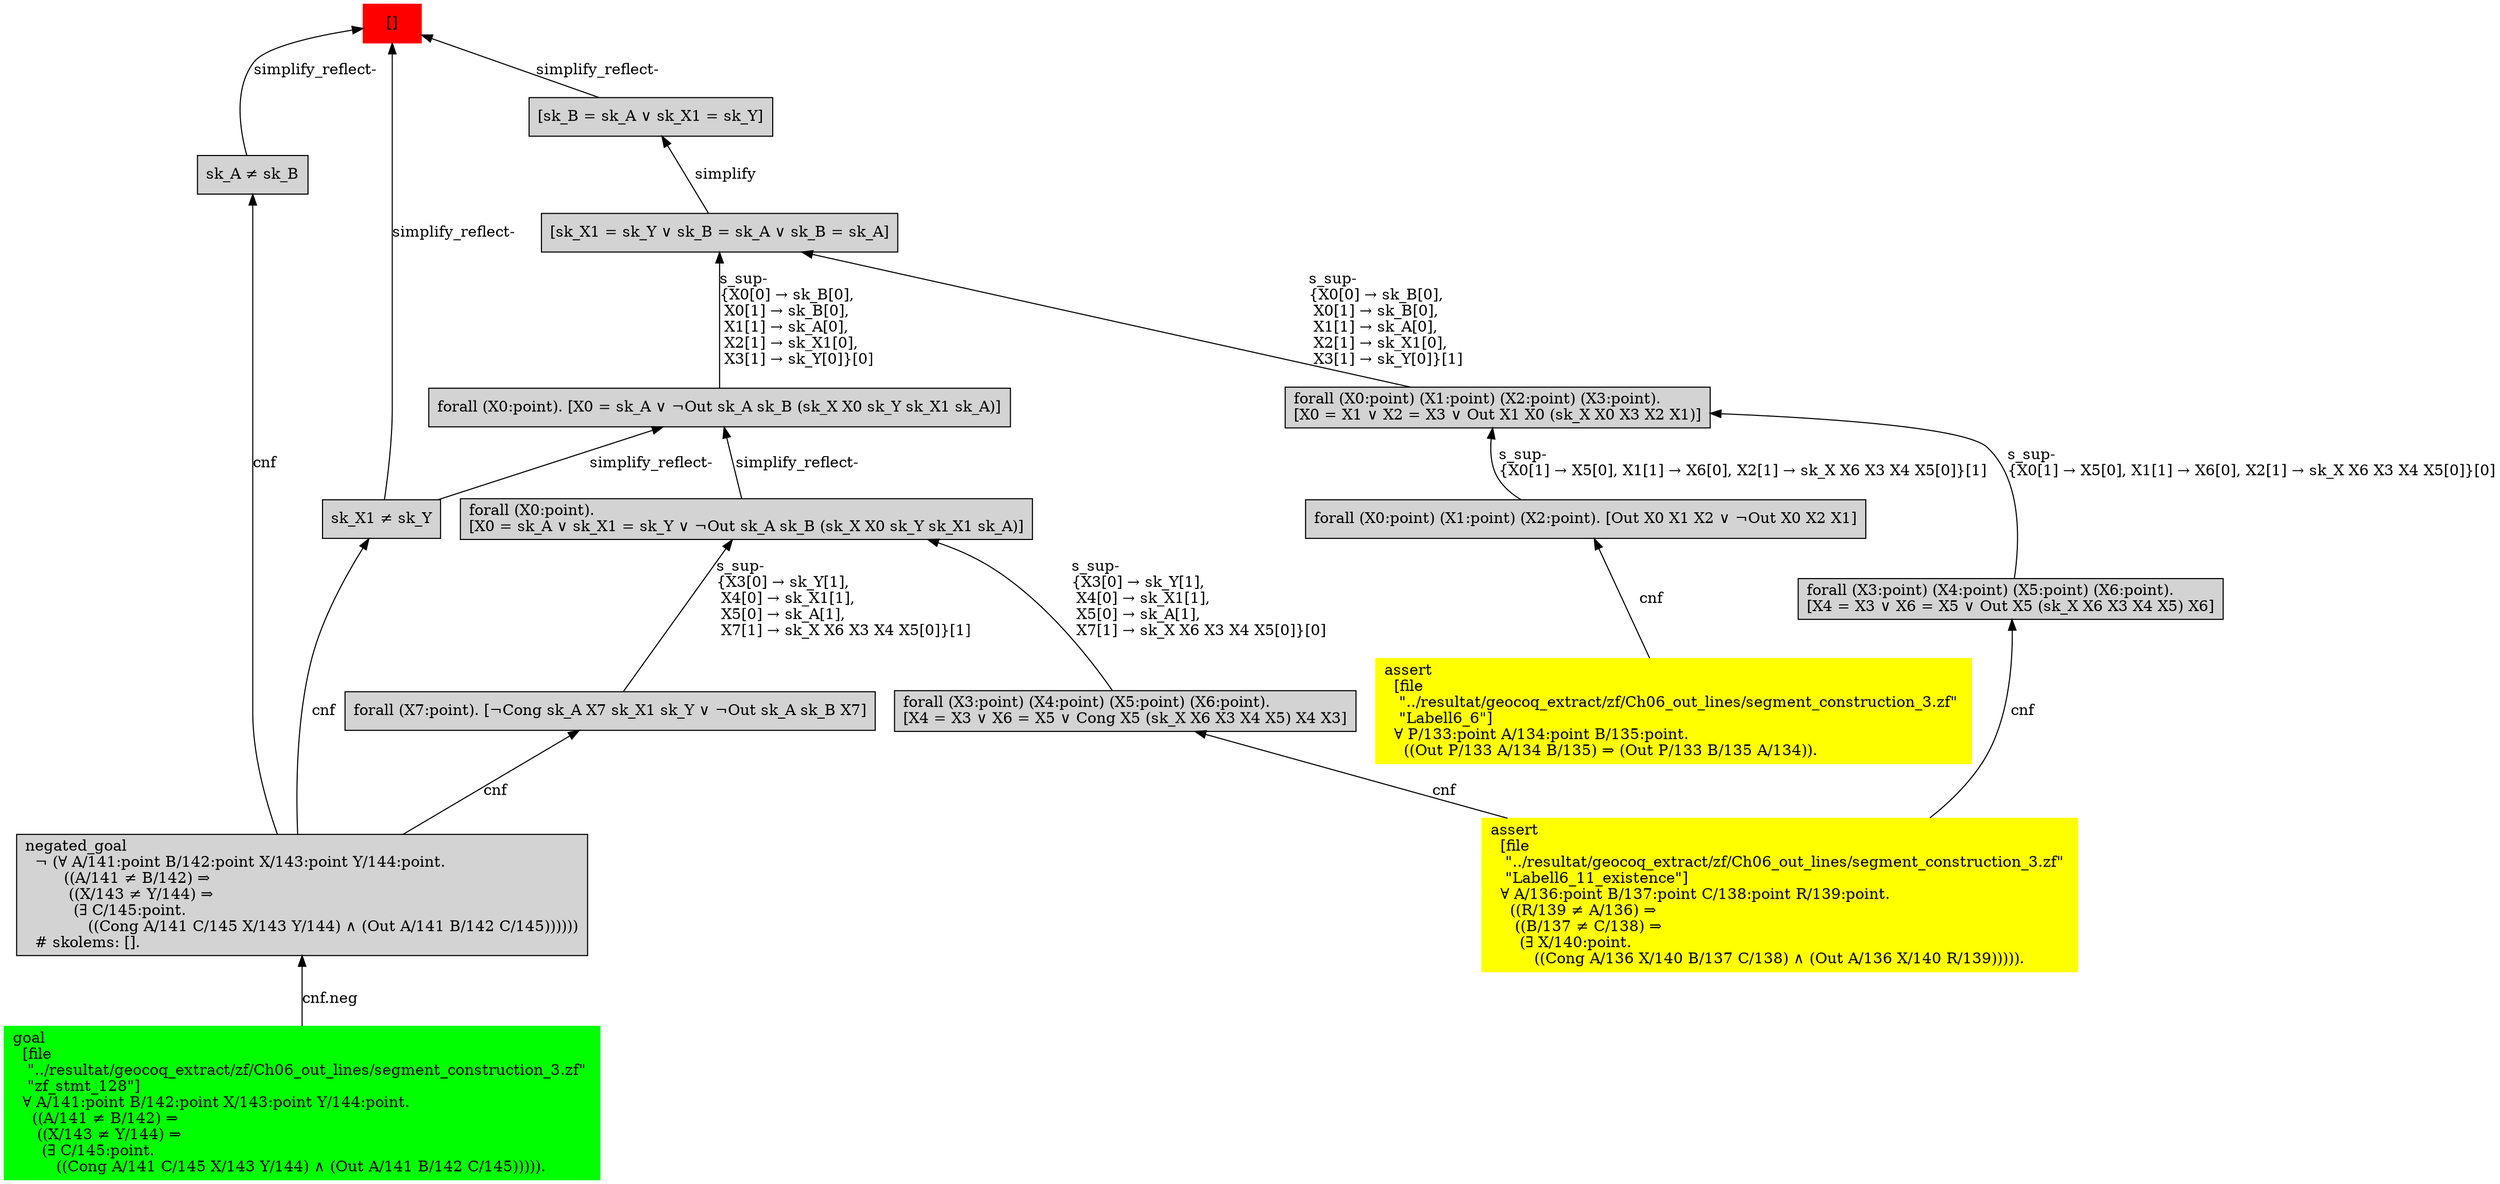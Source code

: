 digraph "unsat_graph" {
  vertex_0 [color=red, label="[]", shape=box, style=filled];
  vertex_0 -> vertex_1 [label="simplify_reflect-", dir="back"];
  vertex_1 [shape=box, label="sk_A ≠ sk_B\l", style=filled];
  vertex_1 -> vertex_2 [label="cnf", dir="back"];
  vertex_2 [shape=box, label="negated_goal\l  ¬ (∀ A/141:point B/142:point X/143:point Y/144:point.\l        ((A/141 ≠ B/142) ⇒\l         ((X/143 ≠ Y/144) ⇒\l          (∃ C/145:point.\l             ((Cong A/141 C/145 X/143 Y/144) ∧ (Out A/141 B/142 C/145))))))\l  # skolems: [].\l", style=filled];
  vertex_2 -> vertex_3 [label="cnf.neg", dir="back"];
  vertex_3 [color=green, shape=box, label="goal\l  [file\l   \"../resultat/geocoq_extract/zf/Ch06_out_lines/segment_construction_3.zf\" \l   \"zf_stmt_128\"]\l  ∀ A/141:point B/142:point X/143:point Y/144:point.\l    ((A/141 ≠ B/142) ⇒\l     ((X/143 ≠ Y/144) ⇒\l      (∃ C/145:point.\l         ((Cong A/141 C/145 X/143 Y/144) ∧ (Out A/141 B/142 C/145))))).\l", style=filled];
  vertex_0 -> vertex_4 [label="simplify_reflect-", dir="back"];
  vertex_4 [shape=box, label="sk_X1 ≠ sk_Y\l", style=filled];
  vertex_4 -> vertex_2 [label="cnf", dir="back"];
  vertex_0 -> vertex_5 [label="simplify_reflect-", dir="back"];
  vertex_5 [shape=box, label="[sk_B = sk_A ∨ sk_X1 = sk_Y]\l", style=filled];
  vertex_5 -> vertex_6 [label="simplify", dir="back"];
  vertex_6 [shape=box, label="[sk_X1 = sk_Y ∨ sk_B = sk_A ∨ sk_B = sk_A]\l", style=filled];
  vertex_6 -> vertex_7 [label="s_sup-\l\{X0[0] → sk_B[0], \l X0[1] → sk_B[0], \l X1[1] → sk_A[0], \l X2[1] → sk_X1[0], \l X3[1] → sk_Y[0]\}[0]\l", dir="back"];
  vertex_7 [shape=box, label="forall (X0:point). [X0 = sk_A ∨ ¬Out sk_A sk_B (sk_X X0 sk_Y sk_X1 sk_A)]\l", style=filled];
  vertex_7 -> vertex_4 [label="simplify_reflect-", dir="back"];
  vertex_7 -> vertex_8 [label="simplify_reflect-", dir="back"];
  vertex_8 [shape=box, label="forall (X0:point).\l[X0 = sk_A ∨ sk_X1 = sk_Y ∨ ¬Out sk_A sk_B (sk_X X0 sk_Y sk_X1 sk_A)]\l", style=filled];
  vertex_8 -> vertex_9 [label="s_sup-\l\{X3[0] → sk_Y[1], \l X4[0] → sk_X1[1], \l X5[0] → sk_A[1], \l X7[1] → sk_X X6 X3 X4 X5[0]\}[1]\l", dir="back"];
  vertex_9 [shape=box, label="forall (X7:point). [¬Cong sk_A X7 sk_X1 sk_Y ∨ ¬Out sk_A sk_B X7]\l", style=filled];
  vertex_9 -> vertex_2 [label="cnf", dir="back"];
  vertex_8 -> vertex_10 [label="s_sup-\l\{X3[0] → sk_Y[1], \l X4[0] → sk_X1[1], \l X5[0] → sk_A[1], \l X7[1] → sk_X X6 X3 X4 X5[0]\}[0]\l", dir="back"];
  vertex_10 [shape=box, label="forall (X3:point) (X4:point) (X5:point) (X6:point).\l[X4 = X3 ∨ X6 = X5 ∨ Cong X5 (sk_X X6 X3 X4 X5) X4 X3]\l", style=filled];
  vertex_10 -> vertex_11 [label="cnf", dir="back"];
  vertex_11 [color=yellow, shape=box, label="assert\l  [file\l   \"../resultat/geocoq_extract/zf/Ch06_out_lines/segment_construction_3.zf\" \l   \"Labell6_11_existence\"]\l  ∀ A/136:point B/137:point C/138:point R/139:point.\l    ((R/139 ≠ A/136) ⇒\l     ((B/137 ≠ C/138) ⇒\l      (∃ X/140:point.\l         ((Cong A/136 X/140 B/137 C/138) ∧ (Out A/136 X/140 R/139))))).\l", style=filled];
  vertex_6 -> vertex_12 [label="s_sup-\l\{X0[0] → sk_B[0], \l X0[1] → sk_B[0], \l X1[1] → sk_A[0], \l X2[1] → sk_X1[0], \l X3[1] → sk_Y[0]\}[1]\l", dir="back"];
  vertex_12 [shape=box, label="forall (X0:point) (X1:point) (X2:point) (X3:point).\l[X0 = X1 ∨ X2 = X3 ∨ Out X1 X0 (sk_X X0 X3 X2 X1)]\l", style=filled];
  vertex_12 -> vertex_13 [label="s_sup-\l\{X0[1] → X5[0], X1[1] → X6[0], X2[1] → sk_X X6 X3 X4 X5[0]\}[1]\l", dir="back"];
  vertex_13 [shape=box, label="forall (X0:point) (X1:point) (X2:point). [Out X0 X1 X2 ∨ ¬Out X0 X2 X1]\l", style=filled];
  vertex_13 -> vertex_14 [label="cnf", dir="back"];
  vertex_14 [color=yellow, shape=box, label="assert\l  [file\l   \"../resultat/geocoq_extract/zf/Ch06_out_lines/segment_construction_3.zf\" \l   \"Labell6_6\"]\l  ∀ P/133:point A/134:point B/135:point.\l    ((Out P/133 A/134 B/135) ⇒ (Out P/133 B/135 A/134)).\l", style=filled];
  vertex_12 -> vertex_15 [label="s_sup-\l\{X0[1] → X5[0], X1[1] → X6[0], X2[1] → sk_X X6 X3 X4 X5[0]\}[0]\l", dir="back"];
  vertex_15 [shape=box, label="forall (X3:point) (X4:point) (X5:point) (X6:point).\l[X4 = X3 ∨ X6 = X5 ∨ Out X5 (sk_X X6 X3 X4 X5) X6]\l", style=filled];
  vertex_15 -> vertex_11 [label="cnf", dir="back"];
  }


